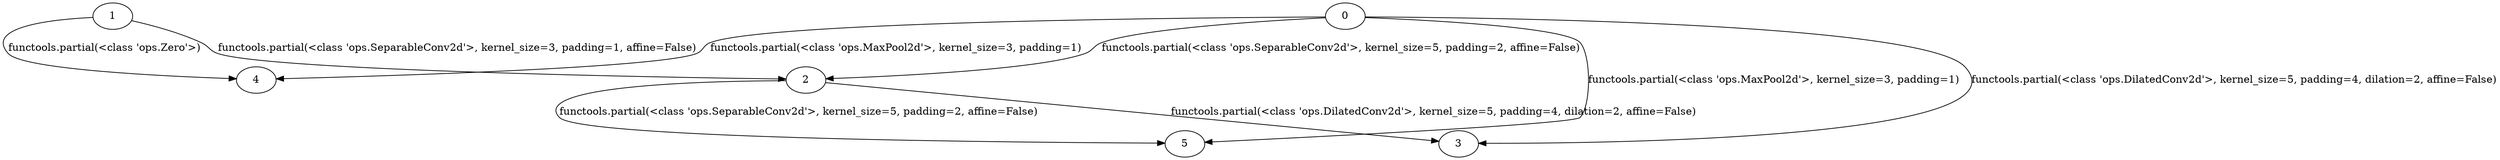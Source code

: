 digraph normal_cell_14 {
	1 -> 2 [label="functools.partial(<class 'ops.SeparableConv2d'>, kernel_size=3, padding=1, affine=False)"]
	0 -> 2 [label="functools.partial(<class 'ops.SeparableConv2d'>, kernel_size=5, padding=2, affine=False)"]
	0 -> 3 [label="functools.partial(<class 'ops.DilatedConv2d'>, kernel_size=5, padding=4, dilation=2, affine=False)"]
	2 -> 3 [label="functools.partial(<class 'ops.DilatedConv2d'>, kernel_size=5, padding=4, dilation=2, affine=False)"]
	1 -> 4 [label="functools.partial(<class 'ops.Zero'>)"]
	0 -> 4 [label="functools.partial(<class 'ops.MaxPool2d'>, kernel_size=3, padding=1)"]
	2 -> 5 [label="functools.partial(<class 'ops.SeparableConv2d'>, kernel_size=5, padding=2, affine=False)"]
	0 -> 5 [label="functools.partial(<class 'ops.MaxPool2d'>, kernel_size=3, padding=1)"]
}
